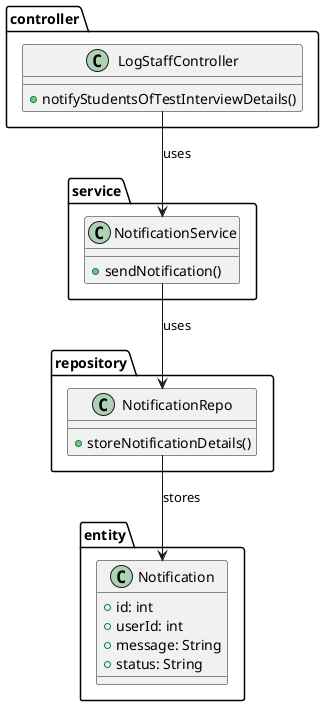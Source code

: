 ; filepath: /home/slightlywind/Repositories/Legacy/SWD392/class_diagrams/notify_students_of_test_interview_details.puml
@startuml
package controller {
    class LogStaffController {
        +notifyStudentsOfTestInterviewDetails()
    }
}

package repository {
    class NotificationRepo {
        +storeNotificationDetails()
    }
}

package service {
    class NotificationService {
        +sendNotification()
    }
}

package entity {
    class Notification {
        +id: int
        +userId: int
        +message: String
        +status: String
    }
}

LogStaffController --> NotificationService : uses
NotificationService --> NotificationRepo : uses
NotificationRepo --> Notification : stores
@enduml